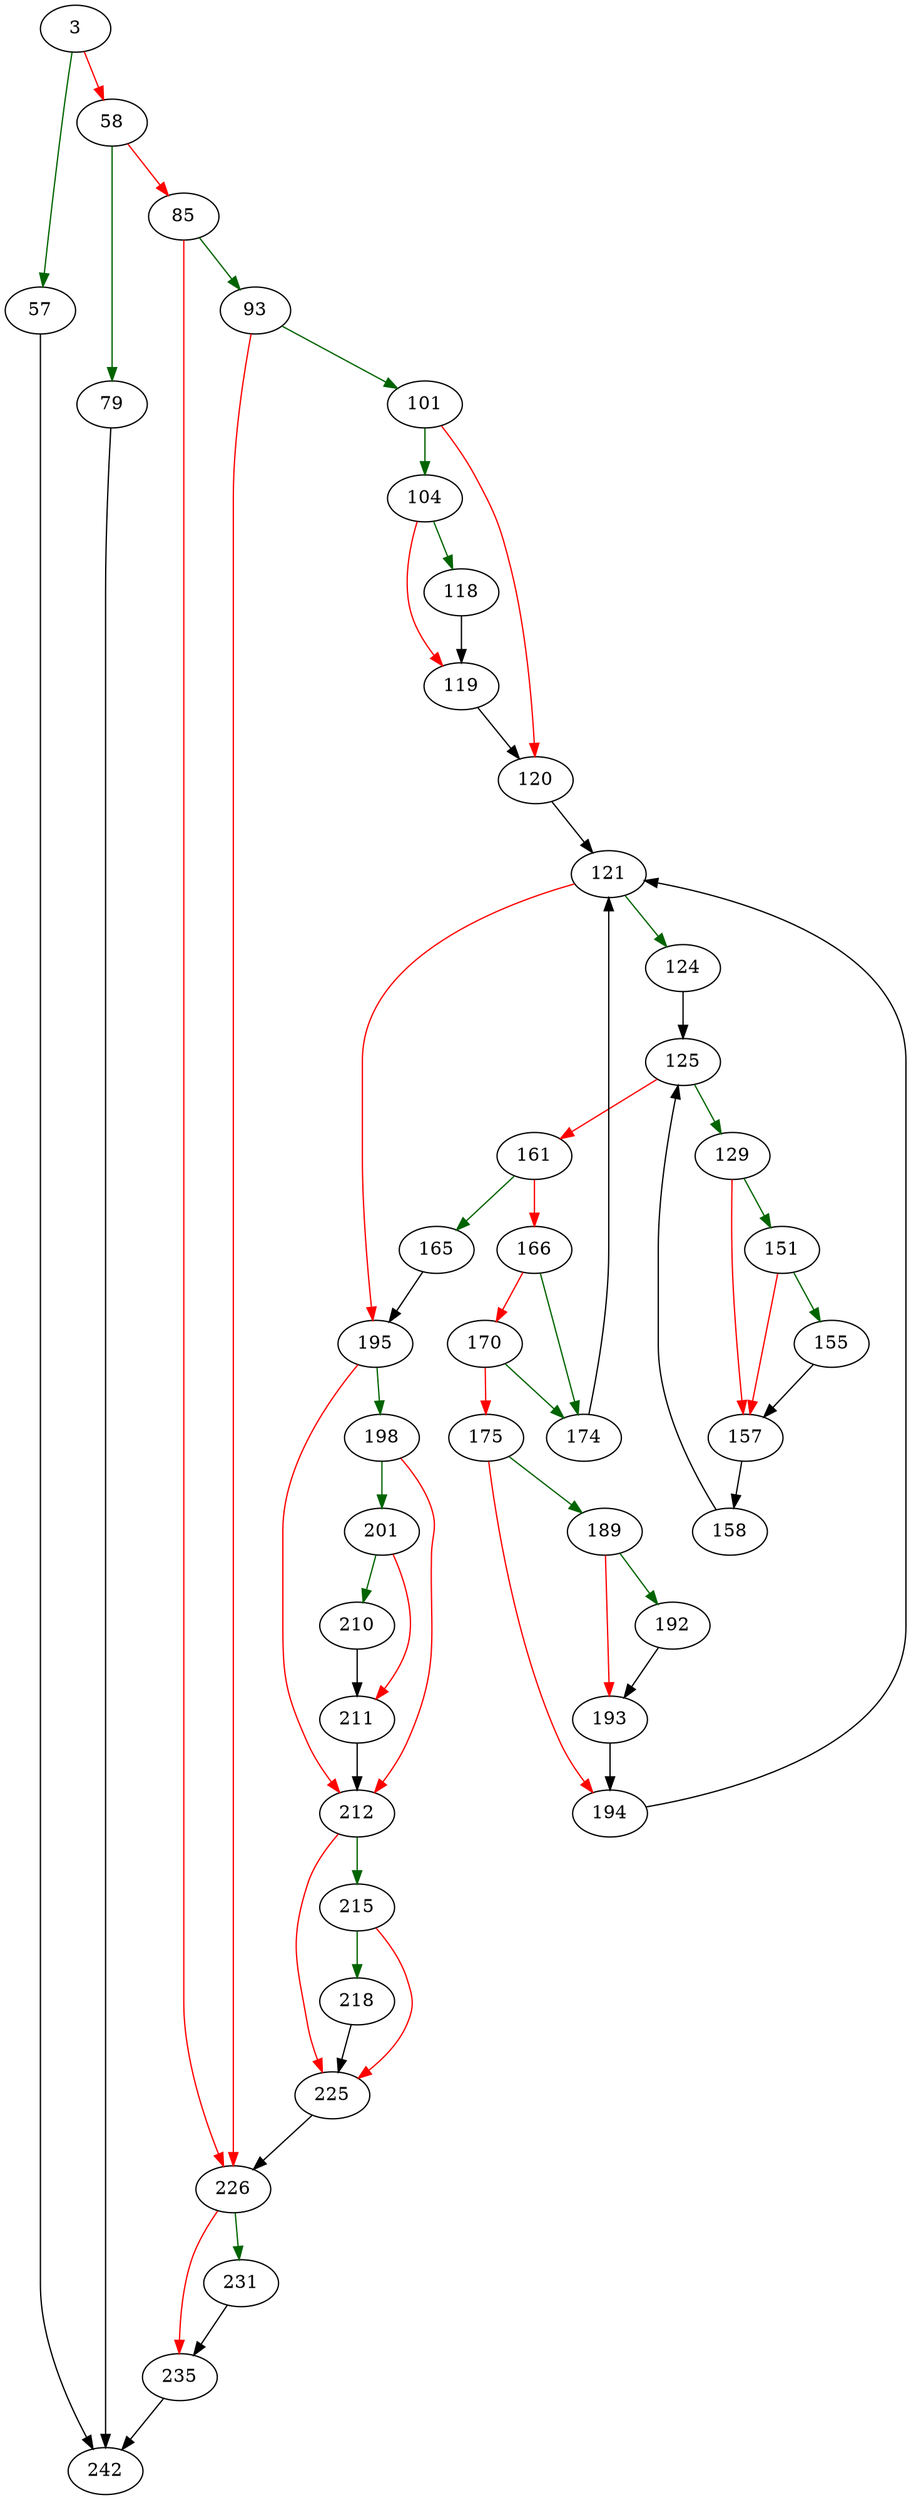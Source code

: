 strict digraph "whereLoopAddVirtual" {
	// Node definitions.
	3 [entry=true];
	57;
	58;
	242;
	79;
	85;
	93;
	226;
	101;
	104;
	120;
	118;
	119;
	121;
	124;
	195;
	125;
	129;
	161;
	151;
	157;
	155;
	158;
	165;
	166;
	174;
	170;
	175;
	189;
	194;
	192;
	193;
	198;
	212;
	201;
	210;
	211;
	215;
	225;
	218;
	231;
	235;

	// Edge definitions.
	3 -> 57 [
		color=darkgreen
		cond=true
	];
	3 -> 58 [
		color=red
		cond=false
	];
	57 -> 242;
	58 -> 79 [
		color=darkgreen
		cond=true
	];
	58 -> 85 [
		color=red
		cond=false
	];
	79 -> 242;
	85 -> 93 [
		color=darkgreen
		cond=true
	];
	85 -> 226 [
		color=red
		cond=false
	];
	93 -> 226 [
		color=red
		cond=false
	];
	93 -> 101 [
		color=darkgreen
		cond=true
	];
	226 -> 231 [
		color=darkgreen
		cond=true
	];
	226 -> 235 [
		color=red
		cond=false
	];
	101 -> 104 [
		color=darkgreen
		cond=true
	];
	101 -> 120 [
		color=red
		cond=false
	];
	104 -> 118 [
		color=darkgreen
		cond=true
	];
	104 -> 119 [
		color=red
		cond=false
	];
	120 -> 121;
	118 -> 119;
	119 -> 120;
	121 -> 124 [
		color=darkgreen
		cond=true
	];
	121 -> 195 [
		color=red
		cond=false
	];
	124 -> 125;
	195 -> 198 [
		color=darkgreen
		cond=true
	];
	195 -> 212 [
		color=red
		cond=false
	];
	125 -> 129 [
		color=darkgreen
		cond=true
	];
	125 -> 161 [
		color=red
		cond=false
	];
	129 -> 151 [
		color=darkgreen
		cond=true
	];
	129 -> 157 [
		color=red
		cond=false
	];
	161 -> 165 [
		color=darkgreen
		cond=true
	];
	161 -> 166 [
		color=red
		cond=false
	];
	151 -> 157 [
		color=red
		cond=false
	];
	151 -> 155 [
		color=darkgreen
		cond=true
	];
	157 -> 158;
	155 -> 157;
	158 -> 125;
	165 -> 195;
	166 -> 174 [
		color=darkgreen
		cond=true
	];
	166 -> 170 [
		color=red
		cond=false
	];
	174 -> 121;
	170 -> 174 [
		color=darkgreen
		cond=true
	];
	170 -> 175 [
		color=red
		cond=false
	];
	175 -> 189 [
		color=darkgreen
		cond=true
	];
	175 -> 194 [
		color=red
		cond=false
	];
	189 -> 192 [
		color=darkgreen
		cond=true
	];
	189 -> 193 [
		color=red
		cond=false
	];
	194 -> 121;
	192 -> 193;
	193 -> 194;
	198 -> 212 [
		color=red
		cond=false
	];
	198 -> 201 [
		color=darkgreen
		cond=true
	];
	212 -> 215 [
		color=darkgreen
		cond=true
	];
	212 -> 225 [
		color=red
		cond=false
	];
	201 -> 210 [
		color=darkgreen
		cond=true
	];
	201 -> 211 [
		color=red
		cond=false
	];
	210 -> 211;
	211 -> 212;
	215 -> 225 [
		color=red
		cond=false
	];
	215 -> 218 [
		color=darkgreen
		cond=true
	];
	225 -> 226;
	218 -> 225;
	231 -> 235;
	235 -> 242;
}